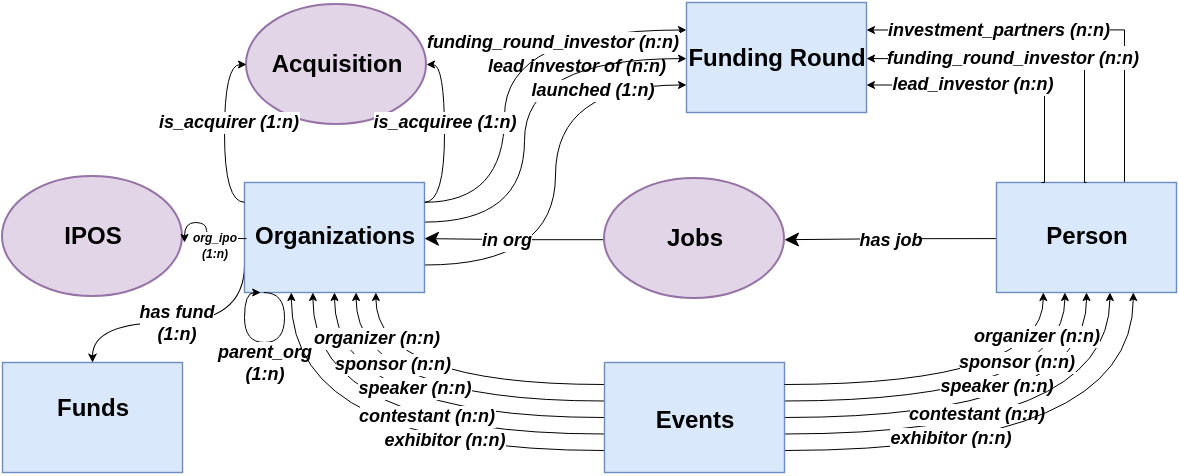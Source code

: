 <mxfile version="20.6.0" type="github">
  <diagram id="QIMUagScdIdmGEgs5ksX" name="Page-1">
    <mxGraphModel dx="658" dy="473" grid="1" gridSize="10" guides="1" tooltips="1" connect="1" arrows="1" fold="1" page="1" pageScale="1" pageWidth="850" pageHeight="1100" math="0" shadow="0">
      <root>
        <mxCell id="0" />
        <mxCell id="1" parent="0" />
        <mxCell id="bN4hetcuTy7aG8nyouE3-260" style="edgeStyle=orthogonalEdgeStyle;rounded=0;orthogonalLoop=1;jettySize=auto;html=1;exitX=1;exitY=0.75;exitDx=0;exitDy=0;entryX=0;entryY=0.75;entryDx=0;entryDy=0;entryPerimeter=0;endSize=3;strokeWidth=0.5;curved=1;exitPerimeter=0;" parent="1" source="bN4hetcuTy7aG8nyouE3-186" target="bN4hetcuTy7aG8nyouE3-121" edge="1">
          <mxGeometry relative="1" as="geometry" />
        </mxCell>
        <mxCell id="bN4hetcuTy7aG8nyouE3-267" value="&lt;font style=&quot;font-size: 9px;&quot;&gt;lead investor of (n:n)&lt;/font&gt;" style="edgeLabel;html=1;align=center;verticalAlign=middle;resizable=0;points=[];fontSize=6;fontStyle=3" parent="bN4hetcuTy7aG8nyouE3-260" vertex="1" connectable="0">
          <mxGeometry x="-0.478" y="2" relative="1" as="geometry">
            <mxPoint x="18" y="-98" as="offset" />
          </mxGeometry>
        </mxCell>
        <mxCell id="bN4hetcuTy7aG8nyouE3-263" style="edgeStyle=orthogonalEdgeStyle;rounded=0;orthogonalLoop=1;jettySize=auto;html=1;exitX=1;exitY=0.36;exitDx=0;exitDy=0;entryX=0;entryY=0.51;entryDx=0;entryDy=0;entryPerimeter=0;endSize=3;strokeWidth=0.5;curved=1;exitPerimeter=0;" parent="1" source="bN4hetcuTy7aG8nyouE3-186" target="bN4hetcuTy7aG8nyouE3-121" edge="1">
          <mxGeometry relative="1" as="geometry">
            <Array as="points">
              <mxPoint x="440" y="230" />
              <mxPoint x="440" y="148" />
            </Array>
          </mxGeometry>
        </mxCell>
        <mxCell id="bN4hetcuTy7aG8nyouE3-274" value="&lt;font style=&quot;font-size: 9px;&quot;&gt;launched (1:n)&lt;/font&gt;" style="edgeLabel;html=1;align=center;verticalAlign=middle;resizable=0;points=[];fontSize=6;fontStyle=3" parent="bN4hetcuTy7aG8nyouE3-263" vertex="1" connectable="0">
          <mxGeometry x="-0.264" y="2" relative="1" as="geometry">
            <mxPoint x="36" y="-38" as="offset" />
          </mxGeometry>
        </mxCell>
        <mxCell id="bN4hetcuTy7aG8nyouE3-262" style="edgeStyle=orthogonalEdgeStyle;rounded=0;orthogonalLoop=1;jettySize=auto;html=1;exitX=1;exitY=0.18;exitDx=0;exitDy=0;entryX=0;entryY=0.25;entryDx=0;entryDy=0;entryPerimeter=0;strokeWidth=0.5;endSize=3;curved=1;exitPerimeter=0;" parent="1" source="bN4hetcuTy7aG8nyouE3-186" target="bN4hetcuTy7aG8nyouE3-121" edge="1">
          <mxGeometry relative="1" as="geometry">
            <Array as="points">
              <mxPoint x="430" y="220" />
              <mxPoint x="430" y="134" />
            </Array>
          </mxGeometry>
        </mxCell>
        <mxCell id="bN4hetcuTy7aG8nyouE3-268" value="&lt;font style=&quot;font-size: 9px;&quot;&gt;funding_round_investor (n:n)&lt;/font&gt;" style="edgeLabel;html=1;align=center;verticalAlign=middle;resizable=0;points=[];fontSize=6;fontStyle=3" parent="bN4hetcuTy7aG8nyouE3-262" vertex="1" connectable="0">
          <mxGeometry x="-0.515" y="2" relative="1" as="geometry">
            <mxPoint x="26" y="-68" as="offset" />
          </mxGeometry>
        </mxCell>
        <mxCell id="mSgQFC-y2hR3Ud8ihsHk-7" style="edgeStyle=orthogonalEdgeStyle;curved=1;rounded=1;sketch=0;orthogonalLoop=1;jettySize=auto;html=1;exitX=1;exitY=0.25;exitDx=0;exitDy=0;entryX=1;entryY=0.25;entryDx=0;entryDy=0;" parent="1" source="bN4hetcuTy7aG8nyouE3-121" target="bN4hetcuTy7aG8nyouE3-121" edge="1">
          <mxGeometry relative="1" as="geometry">
            <mxPoint x="570.222" y="133.556" as="targetPoint" />
          </mxGeometry>
        </mxCell>
        <mxCell id="bN4hetcuTy7aG8nyouE3-121" value="&lt;h6 style=&quot;&quot;&gt;&lt;br&gt;&lt;/h6&gt;" style="rounded=0;whiteSpace=wrap;html=1;strokeWidth=0.7;verticalAlign=top;labelPosition=center;verticalLabelPosition=middle;align=center;spacing=0;spacingBottom=0;points=[[0,0,0,0,0],[0,0.25,0,0,0],[0,0.51,0,0,0],[0,0.75,0,0,0],[0,1,0,0,0],[0.24,1,0,0,0],[0.26,0,0,0,0],[0.5,0,0,0,0],[0.5,1,0,0,0],[0.76,0,0,0,0],[0.76,1,0,0,0],[1,0,0,0,0],[1,0.25,0,0,0],[1,0.51,0,0,0],[1,0.75,0,0,0],[1,1,0,0,0]];fillColor=#dae8fc;strokeColor=#6c8ebf;" parent="1" vertex="1">
          <mxGeometry x="521" y="120" width="90" height="55" as="geometry" />
        </mxCell>
        <mxCell id="bN4hetcuTy7aG8nyouE3-302" style="edgeStyle=orthogonalEdgeStyle;rounded=0;orthogonalLoop=1;jettySize=auto;html=1;entryX=0.5;entryY=0;entryDx=0;entryDy=0;fontSize=9;strokeWidth=0.51;endSize=3;curved=1;exitX=0;exitY=0.75;exitDx=0;exitDy=0;exitPerimeter=0;" parent="1" source="bN4hetcuTy7aG8nyouE3-186" target="bN4hetcuTy7aG8nyouE3-226" edge="1">
          <mxGeometry relative="1" as="geometry">
            <mxPoint x="330" y="390" as="sourcePoint" />
            <Array as="points">
              <mxPoint x="300" y="280" />
              <mxPoint x="224" y="280" />
            </Array>
          </mxGeometry>
        </mxCell>
        <mxCell id="bN4hetcuTy7aG8nyouE3-304" value="&lt;font style=&quot;font-size: 9px;&quot;&gt;has fund&lt;br style=&quot;&quot;&gt;(1:n)&lt;/font&gt;" style="edgeLabel;html=1;align=center;verticalAlign=middle;resizable=0;points=[];fontSize=6;fontStyle=3" parent="bN4hetcuTy7aG8nyouE3-302" vertex="1" connectable="0">
          <mxGeometry x="-0.149" relative="1" as="geometry">
            <mxPoint x="-10" as="offset" />
          </mxGeometry>
        </mxCell>
        <mxCell id="bN4hetcuTy7aG8nyouE3-186" value="" style="rounded=0;whiteSpace=wrap;html=1;fontSize=10;strokeWidth=0.7;points=[[0,0,0,0,0],[0,0.18,0,0,0],[0,0.51,0,0,0],[0,0.75,0,0,0],[0.09,1,0,0,0],[0.26,0,0,0,0],[0.26,1,0,0,0],[0.38,1,0,0,0],[0.5,0,0,0,0],[0.5,1,0,0,0],[0.62,1,0,0,0],[0.73,1,0,0,0],[0.76,0,0,0,0],[1,0,0,0,0],[1,0.18,0,0,0],[1,0.36,0,0,0],[1,0.51,0,0,0],[1,0.75,0,0,0]];fillColor=#dae8fc;strokeColor=#6c8ebf;" parent="1" vertex="1">
          <mxGeometry x="300" y="210" width="90" height="55" as="geometry" />
        </mxCell>
        <mxCell id="bN4hetcuTy7aG8nyouE3-317" style="edgeStyle=orthogonalEdgeStyle;rounded=0;orthogonalLoop=1;jettySize=auto;html=1;exitX=0.107;exitY=1;exitDx=0;exitDy=0;fontSize=9;endSize=3;strokeWidth=0.5;curved=1;exitPerimeter=0;entryX=0.09;entryY=1;entryDx=0;entryDy=0;entryPerimeter=0;" parent="1" source="bN4hetcuTy7aG8nyouE3-186" target="bN4hetcuTy7aG8nyouE3-186" edge="1">
          <mxGeometry relative="1" as="geometry">
            <mxPoint x="310" y="320" as="targetPoint" />
            <Array as="points">
              <mxPoint x="320" y="265" />
              <mxPoint x="320" y="290" />
              <mxPoint x="300" y="290" />
              <mxPoint x="300" y="265" />
            </Array>
          </mxGeometry>
        </mxCell>
        <mxCell id="bN4hetcuTy7aG8nyouE3-318" value="&lt;font style=&quot;font-size: 9px;&quot;&gt;parent_org&lt;br style=&quot;&quot;&gt;(1:n)&lt;/font&gt;" style="edgeLabel;html=1;align=center;verticalAlign=middle;resizable=0;points=[];fontSize=6;fontStyle=3" parent="bN4hetcuTy7aG8nyouE3-317" vertex="1" connectable="0">
          <mxGeometry x="-0.129" y="-1" relative="1" as="geometry">
            <mxPoint x="-7" y="11" as="offset" />
          </mxGeometry>
        </mxCell>
        <mxCell id="bN4hetcuTy7aG8nyouE3-226" value="" style="rounded=0;whiteSpace=wrap;html=1;strokeWidth=0.7;fillColor=#dae8fc;strokeColor=#6c8ebf;" parent="1" vertex="1">
          <mxGeometry x="179" y="300" width="90" height="55" as="geometry" />
        </mxCell>
        <mxCell id="bN4hetcuTy7aG8nyouE3-251" style="edgeStyle=orthogonalEdgeStyle;rounded=0;orthogonalLoop=1;jettySize=auto;html=1;entryX=1;entryY=0.25;entryDx=0;entryDy=0;strokeWidth=0.5;endSize=3;exitX=0.75;exitY=0;exitDx=0;exitDy=0;" parent="1" source="bN4hetcuTy7aG8nyouE3-227" target="bN4hetcuTy7aG8nyouE3-121" edge="1">
          <mxGeometry relative="1" as="geometry">
            <Array as="points">
              <mxPoint x="740" y="210" />
              <mxPoint x="740" y="134" />
            </Array>
            <mxPoint x="740" y="200" as="sourcePoint" />
          </mxGeometry>
        </mxCell>
        <mxCell id="YiJLyIdcFG9uRevIAOfO-25" value="&lt;b&gt;&lt;i&gt;has job&lt;/i&gt;&lt;/b&gt;" style="edgeStyle=orthogonalEdgeStyle;rounded=0;orthogonalLoop=1;jettySize=auto;html=1;exitX=0;exitY=0.51;exitDx=0;exitDy=0;exitPerimeter=0;entryX=1;entryY=0.51;entryDx=0;entryDy=0;entryPerimeter=0;strokeWidth=0.5;fontSize=9;" edge="1" parent="1" source="bN4hetcuTy7aG8nyouE3-227" target="YiJLyIdcFG9uRevIAOfO-12">
          <mxGeometry relative="1" as="geometry" />
        </mxCell>
        <mxCell id="bN4hetcuTy7aG8nyouE3-227" value="" style="rounded=0;whiteSpace=wrap;html=1;strokeWidth=0.7;points=[[0,0,0,0,0],[0,0.25,0,0,0],[0,0.51,0,0,0],[0,0.75,0,0,0],[0.26,0,0,0,0],[0.26,1,0,0,0],[0.38,1,0,0,0],[0.5,0,0,0,0],[0.5,1,0,0,0],[0.63,1,0,0,0],[0.76,0,0,0,0],[0.76,1,0,0,0],[1,0,0,0,0],[1,0.25,0,0,0],[1,0.51,0,0,0],[1,0.75,0,0,0]];fillColor=#dae8fc;strokeColor=#6c8ebf;" parent="1" vertex="1">
          <mxGeometry x="676" y="210" width="90" height="55" as="geometry" />
        </mxCell>
        <mxCell id="y2qR256ZHgtOFzOP6XMu-1" style="edgeStyle=orthogonalEdgeStyle;rounded=0;orthogonalLoop=1;jettySize=auto;html=1;exitX=0;exitY=0.2;exitDx=0;exitDy=0;entryX=0.73;entryY=1;entryDx=0;entryDy=0;strokeWidth=0.5;endSize=3;curved=1;exitPerimeter=0;entryPerimeter=0;" parent="1" source="bN4hetcuTy7aG8nyouE3-230" target="bN4hetcuTy7aG8nyouE3-186" edge="1">
          <mxGeometry relative="1" as="geometry">
            <mxPoint x="480" y="280" as="targetPoint" />
          </mxGeometry>
        </mxCell>
        <mxCell id="y2qR256ZHgtOFzOP6XMu-3" style="edgeStyle=orthogonalEdgeStyle;rounded=0;orthogonalLoop=1;jettySize=auto;html=1;exitX=0;exitY=0.35;exitDx=0;exitDy=0;entryX=0.62;entryY=1;entryDx=0;entryDy=0;entryPerimeter=0;fontSize=7;endSize=3;strokeWidth=0.5;curved=1;exitPerimeter=0;" parent="1" source="bN4hetcuTy7aG8nyouE3-230" target="bN4hetcuTy7aG8nyouE3-186" edge="1">
          <mxGeometry relative="1" as="geometry" />
        </mxCell>
        <mxCell id="y2qR256ZHgtOFzOP6XMu-5" style="edgeStyle=orthogonalEdgeStyle;rounded=0;orthogonalLoop=1;jettySize=auto;html=1;exitX=0;exitY=0.5;exitDx=0;exitDy=0;entryX=0.5;entryY=1;entryDx=0;entryDy=0;entryPerimeter=0;fontSize=7;endSize=3;strokeWidth=0.5;curved=1;exitPerimeter=0;" parent="1" source="bN4hetcuTy7aG8nyouE3-230" target="bN4hetcuTy7aG8nyouE3-186" edge="1">
          <mxGeometry relative="1" as="geometry" />
        </mxCell>
        <mxCell id="y2qR256ZHgtOFzOP6XMu-7" style="edgeStyle=orthogonalEdgeStyle;rounded=0;orthogonalLoop=1;jettySize=auto;html=1;exitX=0;exitY=0.65;exitDx=0;exitDy=0;entryX=0.38;entryY=1;entryDx=0;entryDy=0;entryPerimeter=0;fontSize=7;endSize=3;strokeWidth=0.5;curved=1;exitPerimeter=0;" parent="1" source="bN4hetcuTy7aG8nyouE3-230" target="bN4hetcuTy7aG8nyouE3-186" edge="1">
          <mxGeometry relative="1" as="geometry" />
        </mxCell>
        <mxCell id="y2qR256ZHgtOFzOP6XMu-9" style="edgeStyle=orthogonalEdgeStyle;rounded=0;orthogonalLoop=1;jettySize=auto;html=1;exitX=0;exitY=0.8;exitDx=0;exitDy=0;fontSize=7;endSize=3;strokeWidth=0.5;curved=1;exitPerimeter=0;entryX=0.26;entryY=1;entryDx=0;entryDy=0;entryPerimeter=0;" parent="1" source="bN4hetcuTy7aG8nyouE3-230" target="bN4hetcuTy7aG8nyouE3-186" edge="1">
          <mxGeometry relative="1" as="geometry">
            <mxPoint x="320" y="270" as="targetPoint" />
          </mxGeometry>
        </mxCell>
        <mxCell id="y2qR256ZHgtOFzOP6XMu-14" style="edgeStyle=orthogonalEdgeStyle;rounded=0;orthogonalLoop=1;jettySize=auto;html=1;exitX=1;exitY=0.35;exitDx=0;exitDy=0;entryX=0.38;entryY=1;entryDx=0;entryDy=0;entryPerimeter=0;fontSize=7;endSize=3;strokeWidth=0.5;curved=1;exitPerimeter=0;" parent="1" source="bN4hetcuTy7aG8nyouE3-230" target="bN4hetcuTy7aG8nyouE3-227" edge="1">
          <mxGeometry relative="1" as="geometry" />
        </mxCell>
        <mxCell id="y2qR256ZHgtOFzOP6XMu-16" style="edgeStyle=orthogonalEdgeStyle;rounded=0;orthogonalLoop=1;jettySize=auto;html=1;exitX=1;exitY=0.5;exitDx=0;exitDy=0;fontSize=7;endSize=3;strokeWidth=0.5;curved=1;exitPerimeter=0;" parent="1" source="bN4hetcuTy7aG8nyouE3-230" edge="1">
          <mxGeometry relative="1" as="geometry">
            <mxPoint x="721" y="265" as="targetPoint" />
          </mxGeometry>
        </mxCell>
        <mxCell id="y2qR256ZHgtOFzOP6XMu-17" value="&lt;font style=&quot;font-size: 9px;&quot;&gt;speaker (n:n)&lt;/font&gt;" style="edgeLabel;html=1;align=center;verticalAlign=middle;resizable=0;points=[];fontSize=6;fontStyle=3" parent="y2qR256ZHgtOFzOP6XMu-16" vertex="1" connectable="0">
          <mxGeometry x="-0.12" relative="1" as="geometry">
            <mxPoint x="12" y="-16" as="offset" />
          </mxGeometry>
        </mxCell>
        <mxCell id="y2qR256ZHgtOFzOP6XMu-18" style="edgeStyle=orthogonalEdgeStyle;rounded=0;orthogonalLoop=1;jettySize=auto;html=1;exitX=1;exitY=0.65;exitDx=0;exitDy=0;entryX=0.63;entryY=1;entryDx=0;entryDy=0;entryPerimeter=0;fontSize=7;endSize=3;strokeWidth=0.5;curved=1;exitPerimeter=0;" parent="1" source="bN4hetcuTy7aG8nyouE3-230" target="bN4hetcuTy7aG8nyouE3-227" edge="1">
          <mxGeometry relative="1" as="geometry" />
        </mxCell>
        <mxCell id="y2qR256ZHgtOFzOP6XMu-19" value="&lt;font style=&quot;font-size: 9px;&quot;&gt;contestant (n:n)&lt;/font&gt;" style="edgeLabel;html=1;align=center;verticalAlign=middle;resizable=0;points=[];fontSize=6;fontStyle=3" parent="y2qR256ZHgtOFzOP6XMu-18" vertex="1" connectable="0">
          <mxGeometry x="-0.263" y="1" relative="1" as="geometry">
            <mxPoint x="10" y="-9" as="offset" />
          </mxGeometry>
        </mxCell>
        <mxCell id="y2qR256ZHgtOFzOP6XMu-20" style="edgeStyle=orthogonalEdgeStyle;rounded=0;orthogonalLoop=1;jettySize=auto;html=1;entryX=0.76;entryY=1;entryDx=0;entryDy=0;entryPerimeter=0;fontSize=7;endSize=3;strokeWidth=0.5;curved=1;exitX=1;exitY=0.8;exitDx=0;exitDy=0;exitPerimeter=0;" parent="1" source="bN4hetcuTy7aG8nyouE3-230" target="bN4hetcuTy7aG8nyouE3-227" edge="1">
          <mxGeometry relative="1" as="geometry">
            <mxPoint x="620" y="390" as="sourcePoint" />
          </mxGeometry>
        </mxCell>
        <mxCell id="y2qR256ZHgtOFzOP6XMu-21" value="&lt;font style=&quot;font-size: 9px;&quot;&gt;exhibitor (n:n)&lt;/font&gt;" style="edgeLabel;html=1;align=center;verticalAlign=middle;resizable=0;points=[];fontSize=6;fontStyle=3" parent="y2qR256ZHgtOFzOP6XMu-20" vertex="1" connectable="0">
          <mxGeometry x="-0.611" relative="1" as="geometry">
            <mxPoint x="33" y="-6" as="offset" />
          </mxGeometry>
        </mxCell>
        <mxCell id="bN4hetcuTy7aG8nyouE3-230" value="" style="rounded=0;whiteSpace=wrap;html=1;strokeWidth=0.7;points=[[0,0.2,0,0,0],[0,0.35,0,0,0],[0,0.5,0,0,0],[0,0.65,0,0,0],[0,0.8,0,0,0],[0.26,0,0,0,0],[0.26,1,0,0,0],[0.5,0,0,0,0],[0.5,1,0,0,0],[0.76,0,0,0,0],[0.76,1,0,0,0],[1,0.2,0,0,0],[1,0.35,0,0,0],[1,0.5,0,0,0],[1,0.65,0,0,0],[1,0.8,0,0,0]];fillColor=#dae8fc;strokeColor=#6c8ebf;" parent="1" vertex="1">
          <mxGeometry x="480" y="300" width="90" height="55" as="geometry" />
        </mxCell>
        <mxCell id="mSgQFC-y2hR3Ud8ihsHk-4" value="&lt;span style=&quot;font-weight: 700;&quot;&gt;&lt;font style=&quot;font-size: 12px;&quot;&gt;Funding Round&lt;/font&gt;&lt;/span&gt;" style="text;html=1;resizable=0;autosize=1;align=center;verticalAlign=middle;points=[];fillColor=none;strokeColor=none;rounded=0;sketch=0;" parent="1" vertex="1">
          <mxGeometry x="511" y="132.5" width="110" height="30" as="geometry" />
        </mxCell>
        <mxCell id="mSgQFC-y2hR3Ud8ihsHk-5" value="&lt;b style=&quot;&quot;&gt;&lt;font style=&quot;font-size: 12px;&quot;&gt;Person&lt;/font&gt;&lt;/b&gt;" style="text;html=1;resizable=0;autosize=1;align=center;verticalAlign=middle;points=[];fillColor=none;strokeColor=none;rounded=0;sketch=0;" parent="1" vertex="1">
          <mxGeometry x="691" y="222" width="60" height="30" as="geometry" />
        </mxCell>
        <mxCell id="mSgQFC-y2hR3Ud8ihsHk-8" value="&lt;font style=&quot;font-size: 9px;&quot;&gt;&lt;b style=&quot;&quot;&gt;&lt;i style=&quot;&quot;&gt;investment_partners (n:n)&lt;/i&gt;&lt;/b&gt;&lt;/font&gt;" style="edgeLabel;html=1;align=center;verticalAlign=middle;resizable=0;points=[];fontSize=10;" parent="1" vertex="1" connectable="0">
          <mxGeometry x="681" y="134.004" as="geometry">
            <mxPoint x="-4" y="-1" as="offset" />
          </mxGeometry>
        </mxCell>
        <mxCell id="mSgQFC-y2hR3Ud8ihsHk-9" style="edgeStyle=orthogonalEdgeStyle;rounded=0;orthogonalLoop=1;jettySize=auto;html=1;entryX=1;entryY=0.51;entryDx=0;entryDy=0;strokeWidth=0.5;endSize=3;entryPerimeter=0;exitX=0.5;exitY=0;exitDx=0;exitDy=0;" parent="1" source="bN4hetcuTy7aG8nyouE3-227" target="bN4hetcuTy7aG8nyouE3-121" edge="1">
          <mxGeometry relative="1" as="geometry">
            <Array as="points">
              <mxPoint x="720" y="210" />
              <mxPoint x="720" y="148" />
            </Array>
            <mxPoint x="720" y="180" as="sourcePoint" />
            <mxPoint x="570.0" y="148.87" as="targetPoint" />
          </mxGeometry>
        </mxCell>
        <mxCell id="mSgQFC-y2hR3Ud8ihsHk-10" value="&lt;font style=&quot;font-size: 9px;&quot;&gt;&lt;b style=&quot;&quot;&gt;&lt;i style=&quot;&quot;&gt;funding_round_investor (n:n)&lt;/i&gt;&lt;/b&gt;&lt;/font&gt;" style="edgeLabel;html=1;align=center;verticalAlign=middle;resizable=0;points=[];fontSize=10;" parent="mSgQFC-y2hR3Ud8ihsHk-9" vertex="1" connectable="0">
          <mxGeometry x="-0.389" y="-1" relative="1" as="geometry">
            <mxPoint x="-37" y="-12" as="offset" />
          </mxGeometry>
        </mxCell>
        <mxCell id="mSgQFC-y2hR3Ud8ihsHk-11" style="edgeStyle=orthogonalEdgeStyle;rounded=0;orthogonalLoop=1;jettySize=auto;html=1;entryX=1;entryY=0.75;entryDx=0;entryDy=0;strokeWidth=0.5;endSize=3;entryPerimeter=0;exitX=0.25;exitY=0;exitDx=0;exitDy=0;" parent="1" source="bN4hetcuTy7aG8nyouE3-227" target="bN4hetcuTy7aG8nyouE3-121" edge="1">
          <mxGeometry relative="1" as="geometry">
            <Array as="points">
              <mxPoint x="700" y="210" />
              <mxPoint x="700" y="161" />
            </Array>
            <mxPoint x="700" y="200" as="sourcePoint" />
            <mxPoint x="570.0" y="163.0" as="targetPoint" />
          </mxGeometry>
        </mxCell>
        <mxCell id="mSgQFC-y2hR3Ud8ihsHk-12" value="&lt;font style=&quot;font-size: 9px;&quot;&gt;&lt;b style=&quot;&quot;&gt;&lt;i style=&quot;&quot;&gt;lead_investor (n:n)&lt;/i&gt;&lt;/b&gt;&lt;/font&gt;" style="edgeLabel;html=1;align=center;verticalAlign=middle;resizable=0;points=[];fontSize=10;" parent="mSgQFC-y2hR3Ud8ihsHk-11" vertex="1" connectable="0">
          <mxGeometry x="-0.389" y="-1" relative="1" as="geometry">
            <mxPoint x="-37" y="-9" as="offset" />
          </mxGeometry>
        </mxCell>
        <mxCell id="mSgQFC-y2hR3Ud8ihsHk-18" style="edgeStyle=orthogonalEdgeStyle;rounded=0;orthogonalLoop=1;jettySize=auto;html=1;exitX=1;exitY=0.2;exitDx=0;exitDy=0;entryX=0.26;entryY=1;entryDx=0;entryDy=0;entryPerimeter=0;fontSize=7;endSize=3;strokeWidth=0.5;curved=1;exitPerimeter=0;" parent="1" source="bN4hetcuTy7aG8nyouE3-230" target="bN4hetcuTy7aG8nyouE3-227" edge="1">
          <mxGeometry relative="1" as="geometry">
            <mxPoint x="570.0" y="369" as="sourcePoint" />
            <mxPoint x="710.2" y="250.0" as="targetPoint" />
          </mxGeometry>
        </mxCell>
        <mxCell id="mSgQFC-y2hR3Ud8ihsHk-19" value="&lt;font style=&quot;font-size: 9px;&quot;&gt;sponsor (n:n)&lt;/font&gt;" style="edgeLabel;html=1;align=center;verticalAlign=middle;resizable=0;points=[];fontSize=6;fontStyle=3" parent="mSgQFC-y2hR3Ud8ihsHk-18" vertex="1" connectable="0">
          <mxGeometry x="0.108" relative="1" as="geometry">
            <mxPoint x="19" y="-11" as="offset" />
          </mxGeometry>
        </mxCell>
        <mxCell id="mSgQFC-y2hR3Ud8ihsHk-27" value="&lt;font style=&quot;font-size: 9px;&quot;&gt;organizer (n:n)&lt;/font&gt;" style="edgeLabel;html=1;align=center;verticalAlign=middle;resizable=0;points=[];fontSize=6;fontStyle=3" parent="1" vertex="1" connectable="0">
          <mxGeometry x="696.001" y="286.996" as="geometry" />
        </mxCell>
        <mxCell id="mSgQFC-y2hR3Ud8ihsHk-33" value="&lt;font style=&quot;font-size: 9px;&quot;&gt;speaker (n:n)&lt;/font&gt;" style="edgeLabel;html=1;align=center;verticalAlign=middle;resizable=0;points=[];fontSize=6;fontStyle=3" parent="1" vertex="1" connectable="0">
          <mxGeometry x="384.889" y="312.5" as="geometry" />
        </mxCell>
        <mxCell id="mSgQFC-y2hR3Ud8ihsHk-34" value="&lt;font style=&quot;font-size: 9px;&quot;&gt;contestant (n:n)&lt;/font&gt;" style="edgeLabel;html=1;align=center;verticalAlign=middle;resizable=0;points=[];fontSize=6;fontStyle=3" parent="1" vertex="1" connectable="0">
          <mxGeometry x="391.111" y="326.765" as="geometry" />
        </mxCell>
        <mxCell id="mSgQFC-y2hR3Ud8ihsHk-35" value="&lt;font style=&quot;font-size: 9px;&quot;&gt;exhibitor (n:n)&lt;/font&gt;" style="edgeLabel;html=1;align=center;verticalAlign=middle;resizable=0;points=[];fontSize=6;fontStyle=3" parent="1" vertex="1" connectable="0">
          <mxGeometry x="399.444" y="339.0" as="geometry" />
        </mxCell>
        <mxCell id="mSgQFC-y2hR3Ud8ihsHk-36" value="&lt;font style=&quot;font-size: 9px;&quot;&gt;sponsor (n:n)&lt;/font&gt;" style="edgeLabel;html=1;align=center;verticalAlign=middle;resizable=0;points=[];fontSize=6;fontStyle=3" parent="1" vertex="1" connectable="0">
          <mxGeometry x="374.222" y="301.0" as="geometry" />
        </mxCell>
        <mxCell id="mSgQFC-y2hR3Ud8ihsHk-37" value="&lt;font style=&quot;font-size: 9px;&quot;&gt;organizer (n:n)&lt;/font&gt;" style="edgeLabel;html=1;align=center;verticalAlign=middle;resizable=0;points=[];fontSize=6;fontStyle=3" parent="1" vertex="1" connectable="0">
          <mxGeometry x="366.001" y="287.996" as="geometry" />
        </mxCell>
        <mxCell id="mSgQFC-y2hR3Ud8ihsHk-38" value="&lt;font style=&quot;font-size: 12px;&quot;&gt;Organizations&lt;/font&gt;" style="text;html=1;resizable=0;autosize=1;align=center;verticalAlign=middle;points=[];fillColor=none;strokeColor=none;rounded=0;sketch=0;fontSize=7;fontStyle=1" parent="1" vertex="1">
          <mxGeometry x="295" y="222" width="100" height="30" as="geometry" />
        </mxCell>
        <mxCell id="mSgQFC-y2hR3Ud8ihsHk-39" value="&lt;font style=&quot;font-size: 12px;&quot;&gt;Events&lt;/font&gt;" style="text;html=1;resizable=0;autosize=1;align=center;verticalAlign=middle;points=[];fillColor=none;strokeColor=none;rounded=0;sketch=0;fontSize=7;fontStyle=1" parent="1" vertex="1">
          <mxGeometry x="495" y="314" width="60" height="30" as="geometry" />
        </mxCell>
        <mxCell id="mSgQFC-y2hR3Ud8ihsHk-40" value="&lt;font style=&quot;font-size: 12px;&quot;&gt;Funds&lt;/font&gt;" style="text;html=1;resizable=0;autosize=1;align=center;verticalAlign=middle;points=[];fillColor=none;strokeColor=none;rounded=0;sketch=0;fontSize=7;fontStyle=1" parent="1" vertex="1">
          <mxGeometry x="194" y="307.5" width="60" height="30" as="geometry" />
        </mxCell>
        <mxCell id="mSgQFC-y2hR3Ud8ihsHk-44" value="&lt;div style=&quot;text-align: left;&quot;&gt;&lt;span style=&quot;font-size: 6.2px;&quot;&gt;&lt;br&gt;&lt;/span&gt;&lt;/div&gt;" style="text;html=1;align=center;verticalAlign=middle;resizable=0;points=[];autosize=1;strokeColor=none;fillColor=none;" parent="1" vertex="1">
          <mxGeometry x="202" y="224" width="20" height="30" as="geometry" />
        </mxCell>
        <mxCell id="YiJLyIdcFG9uRevIAOfO-1" value="" style="ellipse;whiteSpace=wrap;html=1;rounded=0;sketch=0;fontSize=6.2;fillColor=#e1d5e7;strokeColor=#9673a6;" vertex="1" parent="1">
          <mxGeometry x="301" y="121" width="90" height="60" as="geometry" />
        </mxCell>
        <mxCell id="YiJLyIdcFG9uRevIAOfO-3" value="&lt;font style=&quot;font-size: 12px;&quot;&gt;Acquisition&lt;/font&gt;" style="text;html=1;resizable=0;autosize=1;align=center;verticalAlign=middle;points=[];fillColor=none;strokeColor=none;rounded=0;sketch=0;fontSize=7;fontStyle=1" vertex="1" parent="1">
          <mxGeometry x="301" y="136" width="90" height="30" as="geometry" />
        </mxCell>
        <mxCell id="YiJLyIdcFG9uRevIAOfO-4" value="" style="ellipse;whiteSpace=wrap;html=1;rounded=0;sketch=0;fontSize=6.2;points=[[0,0.51,0,0,0],[0.14,0.15,0,0,0],[0.14,0.85,0,0,0],[0.5,0,0,0,0],[0.5,1,0,0,0],[0.86,0.15,0,0,0],[0.86,0.85,0,0,0],[1,0.55,0,0,0]];fillColor=#e1d5e7;strokeColor=#9673a6;" vertex="1" parent="1">
          <mxGeometry x="179" y="207" width="90" height="60" as="geometry" />
        </mxCell>
        <mxCell id="YiJLyIdcFG9uRevIAOfO-5" value="&lt;font style=&quot;font-size: 12px;&quot;&gt;IPOS&lt;/font&gt;" style="text;html=1;resizable=0;autosize=1;align=center;verticalAlign=middle;points=[];fillColor=none;strokeColor=none;rounded=0;sketch=0;fontSize=7;fontStyle=1" vertex="1" parent="1">
          <mxGeometry x="199" y="222" width="50" height="30" as="geometry" />
        </mxCell>
        <mxCell id="YiJLyIdcFG9uRevIAOfO-6" style="edgeStyle=orthogonalEdgeStyle;rounded=0;orthogonalLoop=1;jettySize=auto;html=1;exitX=0;exitY=0.18;exitDx=0;exitDy=0;fontSize=9;endSize=3;strokeWidth=0.5;curved=1;entryX=0;entryY=0.5;entryDx=0;entryDy=0;exitPerimeter=0;" edge="1" parent="1">
          <mxGeometry relative="1" as="geometry">
            <mxPoint x="300" y="219.9" as="sourcePoint" />
            <mxPoint x="301" y="151" as="targetPoint" />
            <Array as="points">
              <mxPoint x="290" y="220" />
              <mxPoint x="290" y="151" />
            </Array>
          </mxGeometry>
        </mxCell>
        <mxCell id="YiJLyIdcFG9uRevIAOfO-7" value="&lt;font style=&quot;font-size: 9px;&quot;&gt;is_acquirer (1:n)&lt;/font&gt;" style="edgeLabel;html=1;align=center;verticalAlign=middle;resizable=0;points=[];fontSize=6;fontStyle=3" vertex="1" connectable="0" parent="YiJLyIdcFG9uRevIAOfO-6">
          <mxGeometry x="0.094" y="3" relative="1" as="geometry">
            <mxPoint x="5" y="-1" as="offset" />
          </mxGeometry>
        </mxCell>
        <mxCell id="YiJLyIdcFG9uRevIAOfO-8" style="edgeStyle=orthogonalEdgeStyle;rounded=0;orthogonalLoop=1;jettySize=auto;html=1;exitX=1;exitY=0.18;exitDx=0;exitDy=0;entryX=1;entryY=0.5;entryDx=0;entryDy=0;fontSize=9;endSize=3;strokeWidth=0.5;curved=1;exitPerimeter=0;" edge="1" parent="1">
          <mxGeometry relative="1" as="geometry">
            <Array as="points">
              <mxPoint x="400" y="220" />
              <mxPoint x="400" y="151" />
            </Array>
            <mxPoint x="391" y="151" as="targetPoint" />
            <mxPoint x="390" y="219.9" as="sourcePoint" />
          </mxGeometry>
        </mxCell>
        <mxCell id="YiJLyIdcFG9uRevIAOfO-9" value="&lt;font style=&quot;font-size: 9px;&quot;&gt;is_acquiree (1:n)&lt;/font&gt;" style="edgeLabel;html=1;align=center;verticalAlign=middle;resizable=0;points=[];fontSize=6;fontStyle=3" vertex="1" connectable="0" parent="YiJLyIdcFG9uRevIAOfO-8">
          <mxGeometry x="-0.078" y="2" relative="1" as="geometry">
            <mxPoint x="2" y="-10" as="offset" />
          </mxGeometry>
        </mxCell>
        <mxCell id="YiJLyIdcFG9uRevIAOfO-10" style="edgeStyle=orthogonalEdgeStyle;rounded=0;orthogonalLoop=1;jettySize=auto;html=1;fontSize=9;strokeWidth=0.5;endSize=3;curved=1;exitX=0;exitY=0.51;exitDx=0;exitDy=0;exitPerimeter=0;entryX=1;entryY=0.55;entryDx=0;entryDy=0;entryPerimeter=0;" edge="1" parent="1">
          <mxGeometry relative="1" as="geometry">
            <mxPoint x="301" y="238.05" as="sourcePoint" />
            <mxPoint x="270" y="240" as="targetPoint" />
            <Array as="points">
              <mxPoint x="281" y="238" />
              <mxPoint x="281" y="230" />
            </Array>
          </mxGeometry>
        </mxCell>
        <mxCell id="YiJLyIdcFG9uRevIAOfO-11" value="&lt;font style=&quot;font-size: 6px;&quot;&gt;org_ipo&lt;br style=&quot;&quot;&gt;(1:n)&lt;/font&gt;" style="edgeLabel;html=1;align=center;verticalAlign=middle;resizable=0;points=[];fontSize=6;fontStyle=3" vertex="1" connectable="0" parent="YiJLyIdcFG9uRevIAOfO-10">
          <mxGeometry x="0.162" y="-1" relative="1" as="geometry">
            <mxPoint x="4" y="13" as="offset" />
          </mxGeometry>
        </mxCell>
        <mxCell id="YiJLyIdcFG9uRevIAOfO-23" style="edgeStyle=orthogonalEdgeStyle;rounded=0;orthogonalLoop=1;jettySize=auto;html=1;exitX=0;exitY=0.51;exitDx=0;exitDy=0;exitPerimeter=0;entryX=1;entryY=0.51;entryDx=0;entryDy=0;entryPerimeter=0;strokeWidth=0.5;" edge="1" parent="1" source="YiJLyIdcFG9uRevIAOfO-12" target="bN4hetcuTy7aG8nyouE3-186">
          <mxGeometry relative="1" as="geometry" />
        </mxCell>
        <mxCell id="YiJLyIdcFG9uRevIAOfO-24" value="&lt;font style=&quot;font-size: 9px;&quot;&gt;&lt;i style=&quot;&quot;&gt;&lt;b&gt;in org&lt;/b&gt;&lt;/i&gt;&lt;/font&gt;" style="edgeLabel;html=1;align=center;verticalAlign=middle;resizable=0;points=[];" vertex="1" connectable="0" parent="YiJLyIdcFG9uRevIAOfO-23">
          <mxGeometry x="0.104" y="1" relative="1" as="geometry">
            <mxPoint y="-1" as="offset" />
          </mxGeometry>
        </mxCell>
        <mxCell id="YiJLyIdcFG9uRevIAOfO-12" value="" style="ellipse;whiteSpace=wrap;html=1;rounded=0;sketch=0;fontSize=6.2;points=[[0,0.51,0,0,0],[0.14,0.15,0,0,0],[0.14,0.85,0,0,0],[0.5,0,0,0,0],[0.5,1,0,0,0],[0.86,0.15,0,0,0],[0.86,0.85,0,0,0],[1,0.51,0,0,0]];fillColor=#e1d5e7;strokeColor=#9673a6;" vertex="1" parent="1">
          <mxGeometry x="480" y="208" width="90" height="60" as="geometry" />
        </mxCell>
        <mxCell id="YiJLyIdcFG9uRevIAOfO-13" value="&lt;font style=&quot;font-size: 12px;&quot;&gt;Jobs&lt;/font&gt;" style="text;html=1;resizable=0;autosize=1;align=center;verticalAlign=middle;points=[];fillColor=none;strokeColor=none;rounded=0;sketch=0;fontSize=7;fontStyle=1" vertex="1" parent="1">
          <mxGeometry x="500" y="222.5" width="50" height="30" as="geometry" />
        </mxCell>
      </root>
    </mxGraphModel>
  </diagram>
</mxfile>
